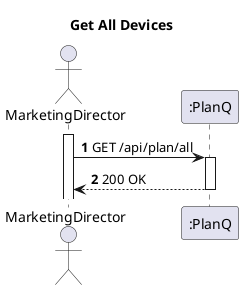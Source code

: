 @startuml
'https://plantuml.com/sequence-diagram

title Get All Devices

autoactivate on
autonumber

actor "MarketingDirector" as MarketingDirector
participant ":PlanQ" as PlanQ



activate MarketingDirector

MarketingDirector -> PlanQ: GET /api/plan/all
PlanQ --> MarketingDirector: 200 OK
@enduml
